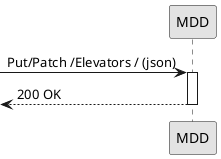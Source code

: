 @startuml
'http://plantuml.com/skinparam.html
skinparam monochrome true
skinparam packageStyle rect
skinparam shadowing false

participant MDD as route

-> route: Put/Patch /Elevators / (json)
activate route
  <-- route: 200 OK
  deactivate

@enduml
